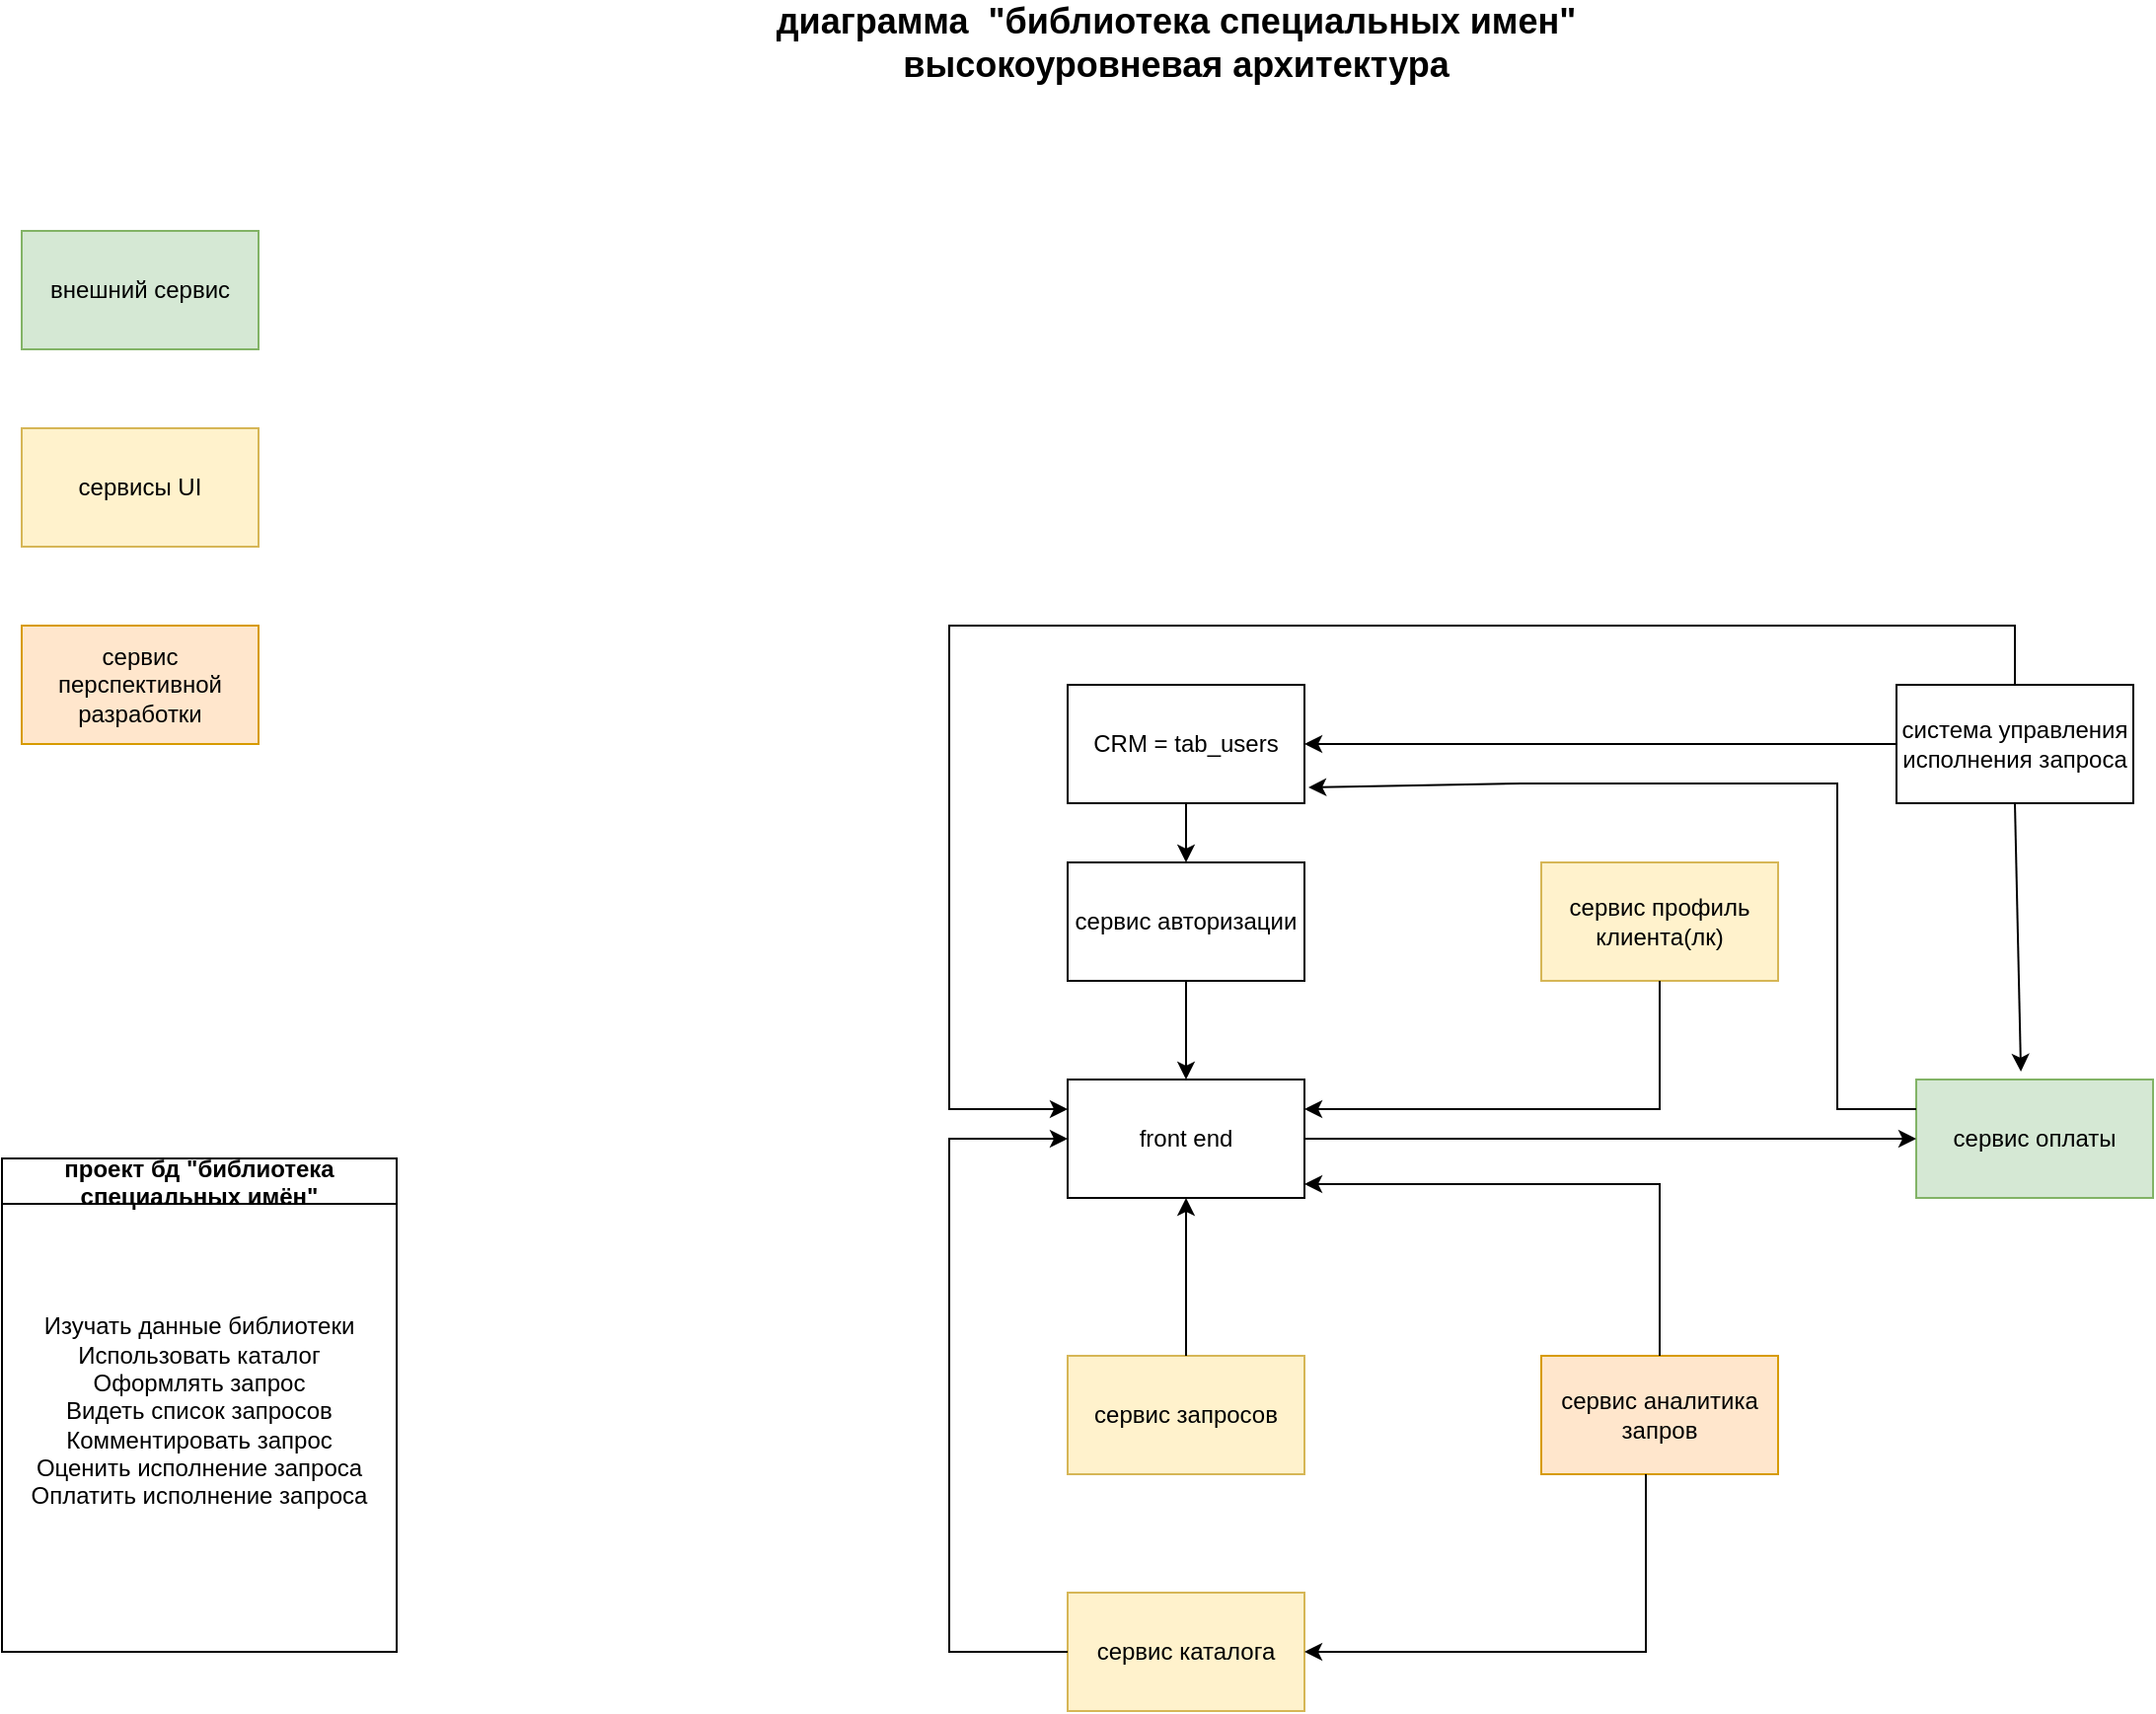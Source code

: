 <mxfile version="20.2.3" type="github" pages="2">
  <diagram id="uOLnhWXbvwbu3YFsVj8e" name="Страница 1">
    <mxGraphModel dx="2204" dy="1138" grid="1" gridSize="10" guides="1" tooltips="1" connect="1" arrows="1" fold="1" page="1" pageScale="1" pageWidth="1654" pageHeight="2336" math="0" shadow="0">
      <root>
        <mxCell id="0" />
        <mxCell id="1" parent="0" />
        <mxCell id="KiBXUwX40HchvvAshSLg-1" value="front end" style="rounded=0;whiteSpace=wrap;html=1;" parent="1" vertex="1">
          <mxGeometry x="570" y="1430" width="120" height="60" as="geometry" />
        </mxCell>
        <mxCell id="KiBXUwX40HchvvAshSLg-2" value="сервис каталога" style="rounded=0;whiteSpace=wrap;html=1;fillColor=#fff2cc;strokeColor=#d6b656;" parent="1" vertex="1">
          <mxGeometry x="570" y="1690" width="120" height="60" as="geometry" />
        </mxCell>
        <mxCell id="KiBXUwX40HchvvAshSLg-3" value="CRM = tab_users" style="rounded=0;whiteSpace=wrap;html=1;" parent="1" vertex="1">
          <mxGeometry x="570" y="1230" width="120" height="60" as="geometry" />
        </mxCell>
        <mxCell id="KiBXUwX40HchvvAshSLg-4" value="система управления исполнения запроса" style="rounded=0;whiteSpace=wrap;html=1;" parent="1" vertex="1">
          <mxGeometry x="990" y="1230" width="120" height="60" as="geometry" />
        </mxCell>
        <mxCell id="KiBXUwX40HchvvAshSLg-5" value="сервис запросов" style="rounded=0;whiteSpace=wrap;html=1;fillColor=#fff2cc;strokeColor=#d6b656;" parent="1" vertex="1">
          <mxGeometry x="570" y="1570" width="120" height="60" as="geometry" />
        </mxCell>
        <mxCell id="KiBXUwX40HchvvAshSLg-6" value="сервис оплаты" style="rounded=0;whiteSpace=wrap;html=1;fillColor=#d5e8d4;strokeColor=#82b366;" parent="1" vertex="1">
          <mxGeometry x="1000" y="1430" width="120" height="60" as="geometry" />
        </mxCell>
        <mxCell id="KiBXUwX40HchvvAshSLg-7" value="сервис аналитика запров" style="rounded=0;whiteSpace=wrap;html=1;fillColor=#ffe6cc;strokeColor=#d79b00;" parent="1" vertex="1">
          <mxGeometry x="810" y="1570" width="120" height="60" as="geometry" />
        </mxCell>
        <mxCell id="KiBXUwX40HchvvAshSLg-8" value="сервис авторизации" style="rounded=0;whiteSpace=wrap;html=1;" parent="1" vertex="1">
          <mxGeometry x="570" y="1320" width="120" height="60" as="geometry" />
        </mxCell>
        <mxCell id="KiBXUwX40HchvvAshSLg-9" value="" style="endArrow=classic;html=1;rounded=0;entryX=0.5;entryY=0;entryDx=0;entryDy=0;" parent="1" source="KiBXUwX40HchvvAshSLg-8" target="KiBXUwX40HchvvAshSLg-1" edge="1">
          <mxGeometry width="50" height="50" relative="1" as="geometry">
            <mxPoint x="622" y="1470" as="sourcePoint" />
            <mxPoint x="660" y="1500" as="targetPoint" />
          </mxGeometry>
        </mxCell>
        <mxCell id="KiBXUwX40HchvvAshSLg-10" value="" style="endArrow=classic;html=1;rounded=0;" parent="1" target="KiBXUwX40HchvvAshSLg-8" edge="1">
          <mxGeometry width="50" height="50" relative="1" as="geometry">
            <mxPoint x="630" y="1290" as="sourcePoint" />
            <mxPoint x="680" y="1240" as="targetPoint" />
          </mxGeometry>
        </mxCell>
        <mxCell id="KiBXUwX40HchvvAshSLg-11" value="" style="endArrow=classic;html=1;rounded=0;entryX=0.5;entryY=1;entryDx=0;entryDy=0;" parent="1" target="KiBXUwX40HchvvAshSLg-1" edge="1">
          <mxGeometry width="50" height="50" relative="1" as="geometry">
            <mxPoint x="630" y="1570" as="sourcePoint" />
            <mxPoint x="680" y="1520" as="targetPoint" />
          </mxGeometry>
        </mxCell>
        <mxCell id="KiBXUwX40HchvvAshSLg-12" value="" style="endArrow=classic;html=1;rounded=0;exitX=0;exitY=0.5;exitDx=0;exitDy=0;" parent="1" source="KiBXUwX40HchvvAshSLg-4" target="KiBXUwX40HchvvAshSLg-3" edge="1">
          <mxGeometry width="50" height="50" relative="1" as="geometry">
            <mxPoint x="820" y="1490" as="sourcePoint" />
            <mxPoint x="870" y="1440" as="targetPoint" />
          </mxGeometry>
        </mxCell>
        <mxCell id="KiBXUwX40HchvvAshSLg-14" value="" style="endArrow=classic;html=1;rounded=0;exitX=0.5;exitY=1;exitDx=0;exitDy=0;entryX=0.442;entryY=-0.067;entryDx=0;entryDy=0;entryPerimeter=0;" parent="1" source="KiBXUwX40HchvvAshSLg-4" target="KiBXUwX40HchvvAshSLg-6" edge="1">
          <mxGeometry width="50" height="50" relative="1" as="geometry">
            <mxPoint x="820" y="1510" as="sourcePoint" />
            <mxPoint x="870" y="1460" as="targetPoint" />
          </mxGeometry>
        </mxCell>
        <mxCell id="KiBXUwX40HchvvAshSLg-15" value="" style="endArrow=classic;html=1;rounded=0;exitX=0;exitY=0.25;exitDx=0;exitDy=0;entryX=1.017;entryY=0.867;entryDx=0;entryDy=0;entryPerimeter=0;" parent="1" source="KiBXUwX40HchvvAshSLg-6" target="KiBXUwX40HchvvAshSLg-3" edge="1">
          <mxGeometry width="50" height="50" relative="1" as="geometry">
            <mxPoint x="820" y="1510" as="sourcePoint" />
            <mxPoint x="870" y="1460" as="targetPoint" />
            <Array as="points">
              <mxPoint x="960" y="1445" />
              <mxPoint x="960" y="1280" />
              <mxPoint x="800" y="1280" />
            </Array>
          </mxGeometry>
        </mxCell>
        <mxCell id="KiBXUwX40HchvvAshSLg-16" value="сервис профиль клиента(лк)" style="rounded=0;whiteSpace=wrap;html=1;fillColor=#fff2cc;strokeColor=#d6b656;" parent="1" vertex="1">
          <mxGeometry x="810" y="1320" width="120" height="60" as="geometry" />
        </mxCell>
        <mxCell id="KiBXUwX40HchvvAshSLg-17" value="" style="endArrow=classic;html=1;rounded=0;exitX=1;exitY=0.5;exitDx=0;exitDy=0;entryX=0;entryY=0.5;entryDx=0;entryDy=0;" parent="1" source="KiBXUwX40HchvvAshSLg-1" target="KiBXUwX40HchvvAshSLg-6" edge="1">
          <mxGeometry width="50" height="50" relative="1" as="geometry">
            <mxPoint x="820" y="1510" as="sourcePoint" />
            <mxPoint x="870" y="1460" as="targetPoint" />
          </mxGeometry>
        </mxCell>
        <mxCell id="KiBXUwX40HchvvAshSLg-18" value="" style="endArrow=classic;html=1;rounded=0;exitX=0;exitY=0.5;exitDx=0;exitDy=0;entryX=0;entryY=0.5;entryDx=0;entryDy=0;" parent="1" source="KiBXUwX40HchvvAshSLg-2" target="KiBXUwX40HchvvAshSLg-1" edge="1">
          <mxGeometry width="50" height="50" relative="1" as="geometry">
            <mxPoint x="620" y="1690" as="sourcePoint" />
            <mxPoint x="500" y="1410" as="targetPoint" />
            <Array as="points">
              <mxPoint x="510" y="1720" />
              <mxPoint x="510" y="1460" />
            </Array>
          </mxGeometry>
        </mxCell>
        <mxCell id="KiBXUwX40HchvvAshSLg-20" value="" style="endArrow=classic;html=1;rounded=0;entryX=1;entryY=0.883;entryDx=0;entryDy=0;entryPerimeter=0;exitX=0.5;exitY=0;exitDx=0;exitDy=0;" parent="1" source="KiBXUwX40HchvvAshSLg-7" target="KiBXUwX40HchvvAshSLg-1" edge="1">
          <mxGeometry width="50" height="50" relative="1" as="geometry">
            <mxPoint x="690" y="1600" as="sourcePoint" />
            <mxPoint x="740" y="1550" as="targetPoint" />
            <Array as="points">
              <mxPoint x="870" y="1483" />
            </Array>
          </mxGeometry>
        </mxCell>
        <mxCell id="KiBXUwX40HchvvAshSLg-21" value="" style="endArrow=classic;html=1;rounded=0;entryX=1;entryY=0.5;entryDx=0;entryDy=0;" parent="1" target="KiBXUwX40HchvvAshSLg-2" edge="1">
          <mxGeometry width="50" height="50" relative="1" as="geometry">
            <mxPoint x="863" y="1630" as="sourcePoint" />
            <mxPoint x="740" y="1670" as="targetPoint" />
            <Array as="points">
              <mxPoint x="863" y="1720" />
            </Array>
          </mxGeometry>
        </mxCell>
        <mxCell id="KiBXUwX40HchvvAshSLg-22" value="" style="endArrow=classic;html=1;rounded=0;exitX=0.5;exitY=1;exitDx=0;exitDy=0;entryX=1;entryY=0.25;entryDx=0;entryDy=0;" parent="1" source="KiBXUwX40HchvvAshSLg-16" target="KiBXUwX40HchvvAshSLg-1" edge="1">
          <mxGeometry width="50" height="50" relative="1" as="geometry">
            <mxPoint x="820" y="1510" as="sourcePoint" />
            <mxPoint x="870" y="1460" as="targetPoint" />
            <Array as="points">
              <mxPoint x="870" y="1445" />
            </Array>
          </mxGeometry>
        </mxCell>
        <mxCell id="KiBXUwX40HchvvAshSLg-24" value="" style="endArrow=classic;html=1;rounded=0;entryX=0;entryY=0.25;entryDx=0;entryDy=0;exitX=0.5;exitY=0;exitDx=0;exitDy=0;" parent="1" source="KiBXUwX40HchvvAshSLg-4" target="KiBXUwX40HchvvAshSLg-1" edge="1">
          <mxGeometry width="50" height="50" relative="1" as="geometry">
            <mxPoint x="930" y="1200" as="sourcePoint" />
            <mxPoint x="870" y="1460" as="targetPoint" />
            <Array as="points">
              <mxPoint x="1050" y="1200" />
              <mxPoint x="510" y="1200" />
              <mxPoint x="510" y="1445" />
            </Array>
          </mxGeometry>
        </mxCell>
        <mxCell id="poS7j5ykNW21V9rGCTSn-1" value="диаграмма&amp;nbsp; &quot;библиотека специальных имен&quot; высокоуровневая архитектура" style="text;html=1;strokeColor=none;fillColor=none;align=center;verticalAlign=middle;whiteSpace=wrap;rounded=0;fontStyle=1;fontSize=18;" parent="1" vertex="1">
          <mxGeometry x="390" y="890" width="470" height="30" as="geometry" />
        </mxCell>
        <mxCell id="sejF_Mk4EfJU3O1FlYMp-1" value="внешний сервис" style="rounded=0;whiteSpace=wrap;html=1;fillColor=#d5e8d4;strokeColor=#82b366;" parent="1" vertex="1">
          <mxGeometry x="40" y="1000" width="120" height="60" as="geometry" />
        </mxCell>
        <mxCell id="sejF_Mk4EfJU3O1FlYMp-2" value="сервисы UI" style="rounded=0;whiteSpace=wrap;html=1;fillColor=#fff2cc;strokeColor=#d6b656;" parent="1" vertex="1">
          <mxGeometry x="40" y="1100" width="120" height="60" as="geometry" />
        </mxCell>
        <mxCell id="sejF_Mk4EfJU3O1FlYMp-3" value="сервис перспективной разработки" style="rounded=0;whiteSpace=wrap;html=1;fillColor=#ffe6cc;strokeColor=#d79b00;" parent="1" vertex="1">
          <mxGeometry x="40" y="1200" width="120" height="60" as="geometry" />
        </mxCell>
        <mxCell id="a0_3FXgPY6l11k68r1m9-2" value="проект бд &quot;библиотека &#xa;специальных имён&quot;" style="swimlane;" vertex="1" parent="1">
          <mxGeometry x="30" y="1470" width="200" height="250" as="geometry">
            <mxRectangle x="40" y="1310" width="140" height="30" as="alternateBounds" />
          </mxGeometry>
        </mxCell>
        <mxCell id="LjXbcE_WTVgvDwUwSeUg-1" value="Изучать данные библиотеки&lt;br&gt;Использовать каталог&lt;br&gt;Оформлять запрос&lt;br&gt;Видеть список запросов&lt;br&gt;Комментировать запрос&lt;br&gt;Оценить исполнение запроса&lt;br&gt;Оплатить исполнение запроса" style="text;html=1;strokeColor=none;fillColor=none;align=center;verticalAlign=middle;whiteSpace=wrap;rounded=0;" vertex="1" parent="a0_3FXgPY6l11k68r1m9-2">
          <mxGeometry x="10" y="45" width="180" height="165" as="geometry" />
        </mxCell>
      </root>
    </mxGraphModel>
  </diagram>
  <diagram id="ojLo5bL1_3SbhHeNFm-r" name="Страница 2">
    <mxGraphModel dx="1102" dy="569" grid="1" gridSize="10" guides="1" tooltips="1" connect="1" arrows="1" fold="1" page="1" pageScale="1" pageWidth="1654" pageHeight="2336" math="0" shadow="0">
      <root>
        <mxCell id="0" />
        <mxCell id="1" parent="0" />
        <mxCell id="XQbUPEfCAZjohGdiWMpB-1" value="CJM" style="text;html=1;strokeColor=none;fillColor=none;align=center;verticalAlign=middle;whiteSpace=wrap;rounded=0;" parent="1" vertex="1">
          <mxGeometry x="530" y="30" width="60" height="30" as="geometry" />
        </mxCell>
        <mxCell id="XQbUPEfCAZjohGdiWMpB-2" value="старт" style="ellipse;whiteSpace=wrap;html=1;aspect=fixed;" parent="1" vertex="1">
          <mxGeometry x="120" y="220" width="80" height="80" as="geometry" />
        </mxCell>
        <mxCell id="XQbUPEfCAZjohGdiWMpB-3" value="вижу главную страницу" style="rounded=0;whiteSpace=wrap;html=1;" parent="1" vertex="1">
          <mxGeometry x="270" y="230" width="120" height="60" as="geometry" />
        </mxCell>
        <mxCell id="XQbUPEfCAZjohGdiWMpB-4" value="" style="endArrow=classic;html=1;rounded=0;entryX=0;entryY=0.5;entryDx=0;entryDy=0;" parent="1" target="XQbUPEfCAZjohGdiWMpB-3" edge="1">
          <mxGeometry width="50" height="50" relative="1" as="geometry">
            <mxPoint x="200" y="260" as="sourcePoint" />
            <mxPoint x="250" y="210" as="targetPoint" />
          </mxGeometry>
        </mxCell>
        <mxCell id="XQbUPEfCAZjohGdiWMpB-5" value="ищу в каталоге" style="rounded=0;whiteSpace=wrap;html=1;" parent="1" vertex="1">
          <mxGeometry x="480" y="230" width="120" height="60" as="geometry" />
        </mxCell>
        <mxCell id="XQbUPEfCAZjohGdiWMpB-6" value="личный кабинет&lt;br&gt;" style="rounded=0;whiteSpace=wrap;html=1;" parent="1" vertex="1">
          <mxGeometry x="270" y="710" width="120" height="60" as="geometry" />
        </mxCell>
        <mxCell id="XQbUPEfCAZjohGdiWMpB-7" value="изучение библиотеки" style="rounded=0;whiteSpace=wrap;html=1;" parent="1" vertex="1">
          <mxGeometry x="690" y="340" width="120" height="60" as="geometry" />
        </mxCell>
        <mxCell id="XQbUPEfCAZjohGdiWMpB-8" value="выбираю специальное имя" style="rounded=0;whiteSpace=wrap;html=1;" parent="1" vertex="1">
          <mxGeometry x="480" y="340" width="120" height="60" as="geometry" />
        </mxCell>
        <mxCell id="XQbUPEfCAZjohGdiWMpB-9" value="" style="endArrow=classic;html=1;rounded=0;entryX=0;entryY=0.5;entryDx=0;entryDy=0;" parent="1" target="XQbUPEfCAZjohGdiWMpB-5" edge="1">
          <mxGeometry width="50" height="50" relative="1" as="geometry">
            <mxPoint x="390" y="260" as="sourcePoint" />
            <mxPoint x="440" y="210" as="targetPoint" />
          </mxGeometry>
        </mxCell>
        <mxCell id="XQbUPEfCAZjohGdiWMpB-11" value="" style="endArrow=classic;html=1;rounded=0;exitX=0.5;exitY=1;exitDx=0;exitDy=0;entryX=0.5;entryY=0;entryDx=0;entryDy=0;" parent="1" source="XQbUPEfCAZjohGdiWMpB-5" target="XQbUPEfCAZjohGdiWMpB-8" edge="1">
          <mxGeometry width="50" height="50" relative="1" as="geometry">
            <mxPoint x="540" y="310" as="sourcePoint" />
            <mxPoint x="590" y="260" as="targetPoint" />
          </mxGeometry>
        </mxCell>
        <mxCell id="ZQAKJ8Rejaf8JZ3nZ82J-1" value="" style="endArrow=classic;html=1;rounded=0;entryX=-0.017;entryY=0.633;entryDx=0;entryDy=0;entryPerimeter=0;" parent="1" target="XQbUPEfCAZjohGdiWMpB-7" edge="1">
          <mxGeometry width="50" height="50" relative="1" as="geometry">
            <mxPoint x="600" y="380" as="sourcePoint" />
            <mxPoint x="650" y="330" as="targetPoint" />
          </mxGeometry>
        </mxCell>
        <mxCell id="ZQAKJ8Rejaf8JZ3nZ82J-2" value="запрос&amp;nbsp; исполнен" style="rounded=0;whiteSpace=wrap;html=1;" parent="1" vertex="1">
          <mxGeometry x="700" y="590" width="120" height="60" as="geometry" />
        </mxCell>
        <mxCell id="ZQAKJ8Rejaf8JZ3nZ82J-3" value="оформляю запрос" style="rounded=0;whiteSpace=wrap;html=1;" parent="1" vertex="1">
          <mxGeometry x="480" y="470" width="120" height="60" as="geometry" />
        </mxCell>
        <mxCell id="ZQAKJ8Rejaf8JZ3nZ82J-4" value="запрос боту" style="rounded=0;whiteSpace=wrap;html=1;" parent="1" vertex="1">
          <mxGeometry x="480" y="590" width="120" height="60" as="geometry" />
        </mxCell>
        <mxCell id="ZQAKJ8Rejaf8JZ3nZ82J-5" value="оценить исполнение запроса" style="rounded=0;whiteSpace=wrap;html=1;" parent="1" vertex="1">
          <mxGeometry x="910" y="590" width="120" height="60" as="geometry" />
        </mxCell>
        <mxCell id="ZQAKJ8Rejaf8JZ3nZ82J-6" value="планирую запрос мастеру&lt;br&gt;&amp;nbsp;" style="rounded=0;whiteSpace=wrap;html=1;" parent="1" vertex="1">
          <mxGeometry x="700" y="470" width="120" height="60" as="geometry" />
        </mxCell>
        <mxCell id="s76PbjGOmFIlqRJ48tw0-1" value="" style="endArrow=classic;html=1;rounded=0;entryX=0;entryY=0.5;entryDx=0;entryDy=0;exitX=1;exitY=0.5;exitDx=0;exitDy=0;" parent="1" source="XQbUPEfCAZjohGdiWMpB-6" target="s76PbjGOmFIlqRJ48tw0-18" edge="1">
          <mxGeometry width="50" height="50" relative="1" as="geometry">
            <mxPoint x="390" y="370" as="sourcePoint" />
            <mxPoint x="440" y="830" as="targetPoint" />
            <Array as="points" />
          </mxGeometry>
        </mxCell>
        <mxCell id="s76PbjGOmFIlqRJ48tw0-2" value="" style="endArrow=classic;html=1;rounded=0;exitX=0.5;exitY=1;exitDx=0;exitDy=0;" parent="1" source="XQbUPEfCAZjohGdiWMpB-8" target="ZQAKJ8Rejaf8JZ3nZ82J-3" edge="1">
          <mxGeometry width="50" height="50" relative="1" as="geometry">
            <mxPoint x="530" y="410" as="sourcePoint" />
            <mxPoint x="580" y="360" as="targetPoint" />
          </mxGeometry>
        </mxCell>
        <mxCell id="s76PbjGOmFIlqRJ48tw0-4" value="" style="endArrow=classic;html=1;rounded=0;entryX=0.5;entryY=0;entryDx=0;entryDy=0;" parent="1" target="ZQAKJ8Rejaf8JZ3nZ82J-4" edge="1">
          <mxGeometry width="50" height="50" relative="1" as="geometry">
            <mxPoint x="540" y="530" as="sourcePoint" />
            <mxPoint x="540" y="580" as="targetPoint" />
          </mxGeometry>
        </mxCell>
        <mxCell id="s76PbjGOmFIlqRJ48tw0-5" value="" style="endArrow=classic;html=1;rounded=0;entryX=0;entryY=0.5;entryDx=0;entryDy=0;exitX=1;exitY=0.5;exitDx=0;exitDy=0;" parent="1" source="ZQAKJ8Rejaf8JZ3nZ82J-3" target="ZQAKJ8Rejaf8JZ3nZ82J-6" edge="1">
          <mxGeometry width="50" height="50" relative="1" as="geometry">
            <mxPoint x="600" y="510" as="sourcePoint" />
            <mxPoint x="650" y="460" as="targetPoint" />
          </mxGeometry>
        </mxCell>
        <mxCell id="s76PbjGOmFIlqRJ48tw0-6" value="" style="endArrow=classic;html=1;rounded=0;entryX=0;entryY=0.5;entryDx=0;entryDy=0;" parent="1" target="ZQAKJ8Rejaf8JZ3nZ82J-2" edge="1">
          <mxGeometry width="50" height="50" relative="1" as="geometry">
            <mxPoint x="600" y="620" as="sourcePoint" />
            <mxPoint x="650" y="570" as="targetPoint" />
          </mxGeometry>
        </mxCell>
        <mxCell id="s76PbjGOmFIlqRJ48tw0-7" value="делаю оплату&amp;nbsp;" style="rounded=0;whiteSpace=wrap;html=1;" parent="1" vertex="1">
          <mxGeometry x="1120" y="590" width="120" height="60" as="geometry" />
        </mxCell>
        <mxCell id="s76PbjGOmFIlqRJ48tw0-8" value="ставлю оценку&lt;br&gt;" style="rounded=0;whiteSpace=wrap;html=1;" parent="1" vertex="1">
          <mxGeometry x="910" y="710" width="120" height="60" as="geometry" />
        </mxCell>
        <mxCell id="s76PbjGOmFIlqRJ48tw0-9" value="выход" style="rounded=0;whiteSpace=wrap;html=1;" parent="1" vertex="1">
          <mxGeometry x="1120" y="710" width="120" height="60" as="geometry" />
        </mxCell>
        <mxCell id="s76PbjGOmFIlqRJ48tw0-10" value="финиш" style="ellipse;whiteSpace=wrap;html=1;aspect=fixed;fillColor=#f5f5f5;strokeColor=#666666;gradientColor=#b3b3b3;strokeWidth=8;" parent="1" vertex="1">
          <mxGeometry x="1310" y="710" width="80" height="80" as="geometry" />
        </mxCell>
        <mxCell id="s76PbjGOmFIlqRJ48tw0-11" value="" style="endArrow=classic;html=1;rounded=0;" parent="1" edge="1">
          <mxGeometry width="50" height="50" relative="1" as="geometry">
            <mxPoint x="1240" y="750" as="sourcePoint" />
            <mxPoint x="1310" y="750" as="targetPoint" />
          </mxGeometry>
        </mxCell>
        <mxCell id="s76PbjGOmFIlqRJ48tw0-12" value="" style="endArrow=classic;html=1;rounded=0;entryX=0;entryY=0.5;entryDx=0;entryDy=0;" parent="1" target="ZQAKJ8Rejaf8JZ3nZ82J-5" edge="1">
          <mxGeometry width="50" height="50" relative="1" as="geometry">
            <mxPoint x="820" y="620" as="sourcePoint" />
            <mxPoint x="870" y="570" as="targetPoint" />
          </mxGeometry>
        </mxCell>
        <mxCell id="s76PbjGOmFIlqRJ48tw0-13" value="" style="endArrow=classic;html=1;rounded=0;entryX=0;entryY=0.5;entryDx=0;entryDy=0;" parent="1" target="s76PbjGOmFIlqRJ48tw0-7" edge="1">
          <mxGeometry width="50" height="50" relative="1" as="geometry">
            <mxPoint x="1030" y="620" as="sourcePoint" />
            <mxPoint x="1080" y="570" as="targetPoint" />
          </mxGeometry>
        </mxCell>
        <mxCell id="s76PbjGOmFIlqRJ48tw0-14" value="" style="endArrow=classic;html=1;rounded=0;entryX=0.5;entryY=0;entryDx=0;entryDy=0;" parent="1" source="ZQAKJ8Rejaf8JZ3nZ82J-5" target="s76PbjGOmFIlqRJ48tw0-8" edge="1">
          <mxGeometry width="50" height="50" relative="1" as="geometry">
            <mxPoint x="970" y="660" as="sourcePoint" />
            <mxPoint x="1010" y="600" as="targetPoint" />
          </mxGeometry>
        </mxCell>
        <mxCell id="s76PbjGOmFIlqRJ48tw0-15" value="" style="endArrow=classic;html=1;rounded=0;entryX=0.5;entryY=0;entryDx=0;entryDy=0;exitX=0.5;exitY=1;exitDx=0;exitDy=0;" parent="1" source="s76PbjGOmFIlqRJ48tw0-7" target="s76PbjGOmFIlqRJ48tw0-9" edge="1">
          <mxGeometry width="50" height="50" relative="1" as="geometry">
            <mxPoint x="1170" y="650" as="sourcePoint" />
            <mxPoint x="1220" y="600" as="targetPoint" />
          </mxGeometry>
        </mxCell>
        <mxCell id="s76PbjGOmFIlqRJ48tw0-16" value="" style="endArrow=classic;html=1;rounded=0;entryX=0;entryY=0.5;entryDx=0;entryDy=0;" parent="1" target="s76PbjGOmFIlqRJ48tw0-9" edge="1">
          <mxGeometry width="50" height="50" relative="1" as="geometry">
            <mxPoint x="1030" y="740" as="sourcePoint" />
            <mxPoint x="1080" y="690" as="targetPoint" />
          </mxGeometry>
        </mxCell>
        <mxCell id="s76PbjGOmFIlqRJ48tw0-18" value="список запросов&lt;br&gt;" style="rounded=0;whiteSpace=wrap;html=1;" parent="1" vertex="1">
          <mxGeometry x="480" y="710" width="120" height="60" as="geometry" />
        </mxCell>
        <mxCell id="s76PbjGOmFIlqRJ48tw0-19" value="комментировать запрос" style="rounded=0;whiteSpace=wrap;html=1;" parent="1" vertex="1">
          <mxGeometry x="480" y="800" width="120" height="60" as="geometry" />
        </mxCell>
        <mxCell id="s76PbjGOmFIlqRJ48tw0-21" value="" style="endArrow=classic;html=1;rounded=0;exitX=0.5;exitY=1;exitDx=0;exitDy=0;entryX=0.5;entryY=0;entryDx=0;entryDy=0;" parent="1" source="XQbUPEfCAZjohGdiWMpB-3" target="XQbUPEfCAZjohGdiWMpB-6" edge="1">
          <mxGeometry width="50" height="50" relative="1" as="geometry">
            <mxPoint x="690" y="610" as="sourcePoint" />
            <mxPoint x="740" y="560" as="targetPoint" />
          </mxGeometry>
        </mxCell>
        <mxCell id="s76PbjGOmFIlqRJ48tw0-22" value="" style="endArrow=classic;html=1;rounded=0;entryX=0;entryY=0.5;entryDx=0;entryDy=0;exitX=1;exitY=0.5;exitDx=0;exitDy=0;" parent="1" source="XQbUPEfCAZjohGdiWMpB-6" target="s76PbjGOmFIlqRJ48tw0-19" edge="1">
          <mxGeometry width="50" height="50" relative="1" as="geometry">
            <mxPoint x="420" y="840" as="sourcePoint" />
            <mxPoint x="490" y="810" as="targetPoint" />
            <Array as="points" />
          </mxGeometry>
        </mxCell>
        <mxCell id="s76PbjGOmFIlqRJ48tw0-23" value="" style="endArrow=classic;html=1;rounded=0;entryX=0.25;entryY=0;entryDx=0;entryDy=0;" parent="1" target="ZQAKJ8Rejaf8JZ3nZ82J-3" edge="1">
          <mxGeometry width="50" height="50" relative="1" as="geometry">
            <mxPoint x="340" y="290" as="sourcePoint" />
            <mxPoint x="500" y="460" as="targetPoint" />
          </mxGeometry>
        </mxCell>
        <mxCell id="Ya5ZVaZgS6Jp51EnfaGp-1" value="" style="endArrow=classic;html=1;rounded=0;entryX=0.431;entryY=-0.05;entryDx=0;entryDy=0;entryPerimeter=0;" parent="1" target="XQbUPEfCAZjohGdiWMpB-7" edge="1">
          <mxGeometry width="50" height="50" relative="1" as="geometry">
            <mxPoint x="600" y="260" as="sourcePoint" />
            <mxPoint x="790" y="270" as="targetPoint" />
            <Array as="points">
              <mxPoint x="742" y="260" />
            </Array>
          </mxGeometry>
        </mxCell>
        <mxCell id="Ya5ZVaZgS6Jp51EnfaGp-2" value="" style="endArrow=classic;html=1;rounded=0;exitX=0.5;exitY=1;exitDx=0;exitDy=0;" parent="1" source="ZQAKJ8Rejaf8JZ3nZ82J-6" target="ZQAKJ8Rejaf8JZ3nZ82J-2" edge="1">
          <mxGeometry width="50" height="50" relative="1" as="geometry">
            <mxPoint x="690" y="610" as="sourcePoint" />
            <mxPoint x="740" y="560" as="targetPoint" />
          </mxGeometry>
        </mxCell>
      </root>
    </mxGraphModel>
  </diagram>
</mxfile>
